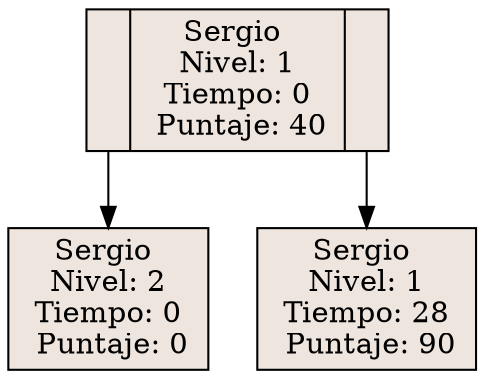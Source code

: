 digraph grafica{
 rankdir=TB;
node [
shape =record, fillcolor=seashell2, style =filled, ];
"nodo1"
[ label="<C0>| Sergio &#92;n Nivel: 1 &#92;n Tiempo: 0 &#92;n Puntaje: 40|<C1>"];
"nodo3"
[ label=" Sergio &#92;n Nivel: 2 &#92;n Tiempo: 0 &#92;n Puntaje: 0"];
nodo1:C0->nodo3
"nodo2"
[ label=" Sergio &#92;n Nivel: 1 &#92;n Tiempo: 28 &#92;n Puntaje: 90"];
nodo1:C1->nodo2
}